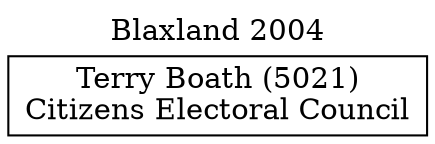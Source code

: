 // House preference flow
digraph "Terry Boath (5021)_Blaxland_2004" {
	graph [label="Blaxland 2004" labelloc=t mclimit=10]
	node [shape=box]
	"Terry Boath (5021)" [label="Terry Boath (5021)
Citizens Electoral Council"]
}
